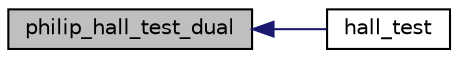 digraph "philip_hall_test_dual"
{
  edge [fontname="Helvetica",fontsize="10",labelfontname="Helvetica",labelfontsize="10"];
  node [fontname="Helvetica",fontsize="10",shape=record];
  rankdir="LR";
  Node2894 [label="philip_hall_test_dual",height=0.2,width=0.4,color="black", fillcolor="grey75", style="filled", fontcolor="black"];
  Node2894 -> Node2895 [dir="back",color="midnightblue",fontsize="10",style="solid",fontname="Helvetica"];
  Node2895 [label="hall_test",height=0.2,width=0.4,color="black", fillcolor="white", style="filled",URL="$d2/d23/combinatorics_8h.html#a63902d1a255a4aed1b78b317e3d5bee0"];
}
